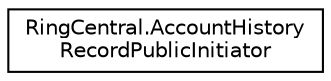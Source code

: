 digraph "Graphical Class Hierarchy"
{
 // LATEX_PDF_SIZE
  edge [fontname="Helvetica",fontsize="10",labelfontname="Helvetica",labelfontsize="10"];
  node [fontname="Helvetica",fontsize="10",shape=record];
  rankdir="LR";
  Node0 [label="RingCentral.AccountHistory\lRecordPublicInitiator",height=0.2,width=0.4,color="black", fillcolor="white", style="filled",URL="$classRingCentral_1_1AccountHistoryRecordPublicInitiator.html",tooltip="Event initiator info"];
}
